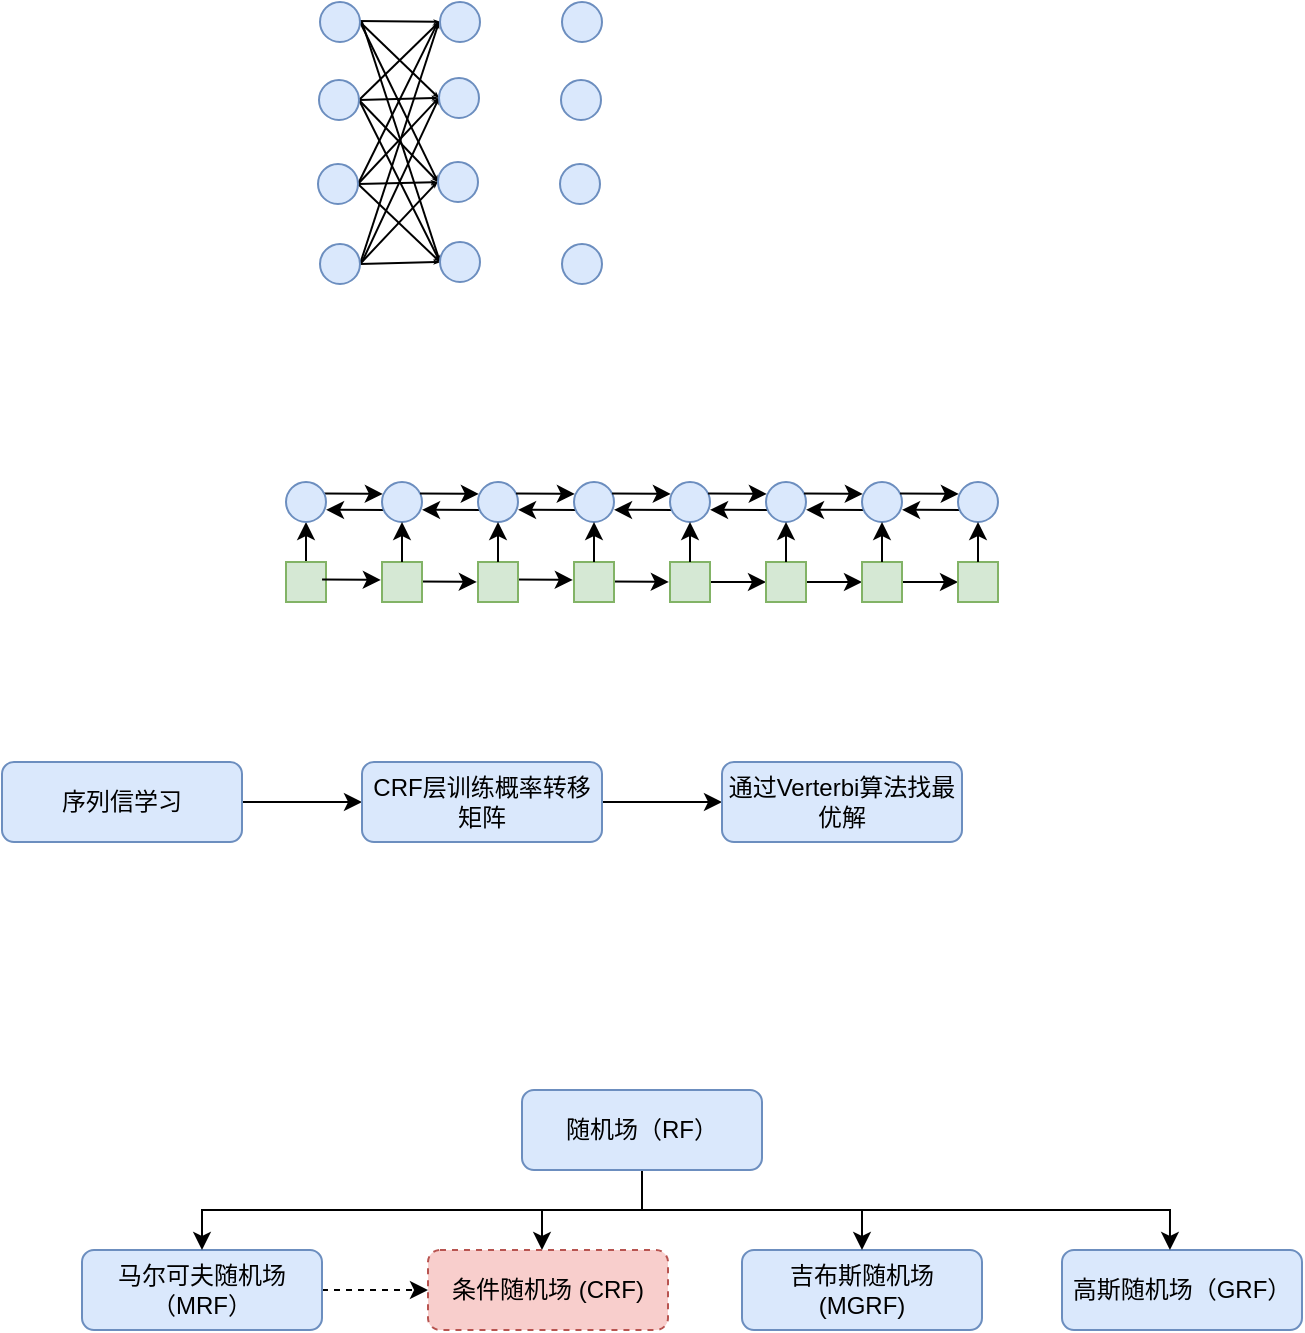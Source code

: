 <mxfile version="20.2.0" type="github">
  <diagram id="C5RBs43oDa-KdzZeNtuy" name="Page-1">
    <mxGraphModel dx="223" dy="176" grid="1" gridSize="10" guides="1" tooltips="1" connect="1" arrows="1" fold="1" page="1" pageScale="1" pageWidth="827" pageHeight="1169" math="0" shadow="0">
      <root>
        <mxCell id="WIyWlLk6GJQsqaUBKTNV-0" />
        <mxCell id="WIyWlLk6GJQsqaUBKTNV-1" parent="WIyWlLk6GJQsqaUBKTNV-0" />
        <mxCell id="3UVU82yU104C4QUGHICR-28" style="rounded=0;orthogonalLoop=1;jettySize=auto;html=1;exitX=1;exitY=0.5;exitDx=0;exitDy=0;endArrow=classicThin;endFill=0;startSize=3;endSize=0;entryX=0;entryY=0.5;entryDx=0;entryDy=0;" edge="1" parent="WIyWlLk6GJQsqaUBKTNV-1" source="3UVU82yU104C4QUGHICR-11" target="3UVU82yU104C4QUGHICR-12">
          <mxGeometry relative="1" as="geometry">
            <mxPoint x="298" y="131" as="sourcePoint" />
            <mxPoint x="330" y="160" as="targetPoint" />
          </mxGeometry>
        </mxCell>
        <mxCell id="3UVU82yU104C4QUGHICR-29" style="rounded=0;orthogonalLoop=1;jettySize=auto;html=1;exitX=1;exitY=0.5;exitDx=0;exitDy=0;entryX=-0.015;entryY=0.497;entryDx=0;entryDy=0;endArrow=classicThin;endFill=0;startSize=3;endSize=0;entryPerimeter=0;" edge="1" parent="WIyWlLk6GJQsqaUBKTNV-1" source="3UVU82yU104C4QUGHICR-11" target="3UVU82yU104C4QUGHICR-9">
          <mxGeometry relative="1" as="geometry">
            <mxPoint x="299" y="171" as="sourcePoint" />
            <mxPoint x="340" y="170" as="targetPoint" />
          </mxGeometry>
        </mxCell>
        <mxCell id="3UVU82yU104C4QUGHICR-30" style="rounded=0;orthogonalLoop=1;jettySize=auto;html=1;entryX=0;entryY=0.5;entryDx=0;entryDy=0;endArrow=classicThin;endFill=0;startSize=3;endSize=0;" edge="1" parent="WIyWlLk6GJQsqaUBKTNV-1" target="3UVU82yU104C4QUGHICR-6">
          <mxGeometry relative="1" as="geometry">
            <mxPoint x="290" y="160" as="sourcePoint" />
            <mxPoint x="338" y="130" as="targetPoint" />
          </mxGeometry>
        </mxCell>
        <mxCell id="3UVU82yU104C4QUGHICR-31" style="rounded=0;orthogonalLoop=1;jettySize=auto;html=1;exitX=1;exitY=0.5;exitDx=0;exitDy=0;endArrow=classicThin;endFill=0;startSize=3;endSize=0;" edge="1" parent="WIyWlLk6GJQsqaUBKTNV-1" source="3UVU82yU104C4QUGHICR-11">
          <mxGeometry relative="1" as="geometry">
            <mxPoint x="286.5" y="162" as="sourcePoint" />
            <mxPoint x="328.5" y="40" as="targetPoint" />
          </mxGeometry>
        </mxCell>
        <mxCell id="3UVU82yU104C4QUGHICR-27" style="rounded=0;orthogonalLoop=1;jettySize=auto;html=1;exitX=1;exitY=0.5;exitDx=0;exitDy=0;entryX=0;entryY=0.5;entryDx=0;entryDy=0;endArrow=classicThin;endFill=0;startSize=3;endSize=0;" edge="1" parent="WIyWlLk6GJQsqaUBKTNV-1" source="3UVU82yU104C4QUGHICR-8" target="3UVU82yU104C4QUGHICR-12">
          <mxGeometry relative="1" as="geometry">
            <mxPoint x="298.0" y="131.0" as="sourcePoint" />
            <mxPoint x="337.6" y="128.66" as="targetPoint" />
          </mxGeometry>
        </mxCell>
        <mxCell id="3UVU82yU104C4QUGHICR-26" style="rounded=0;orthogonalLoop=1;jettySize=auto;html=1;exitX=1;exitY=0.5;exitDx=0;exitDy=0;entryX=-0.019;entryY=0.504;entryDx=0;entryDy=0;entryPerimeter=0;endArrow=classicThin;endFill=0;startSize=3;endSize=0;" edge="1" parent="WIyWlLk6GJQsqaUBKTNV-1" source="3UVU82yU104C4QUGHICR-8" target="3UVU82yU104C4QUGHICR-9">
          <mxGeometry relative="1" as="geometry">
            <mxPoint x="298.0" y="131" as="sourcePoint" />
            <mxPoint x="338.04" y="86.48" as="targetPoint" />
          </mxGeometry>
        </mxCell>
        <mxCell id="3UVU82yU104C4QUGHICR-24" style="rounded=0;orthogonalLoop=1;jettySize=auto;html=1;exitX=1;exitY=0.5;exitDx=0;exitDy=0;endArrow=classicThin;endFill=0;startSize=3;endSize=0;" edge="1" parent="WIyWlLk6GJQsqaUBKTNV-1" source="3UVU82yU104C4QUGHICR-8">
          <mxGeometry relative="1" as="geometry">
            <mxPoint x="285.0" y="121" as="sourcePoint" />
            <mxPoint x="328" y="40" as="targetPoint" />
          </mxGeometry>
        </mxCell>
        <mxCell id="3UVU82yU104C4QUGHICR-25" style="rounded=0;orthogonalLoop=1;jettySize=auto;html=1;exitX=1;exitY=0.5;exitDx=0;exitDy=0;entryX=-0.013;entryY=0.502;entryDx=0;entryDy=0;endArrow=classicThin;endFill=0;startSize=3;endSize=0;entryPerimeter=0;" edge="1" parent="WIyWlLk6GJQsqaUBKTNV-1" source="3UVU82yU104C4QUGHICR-8" target="3UVU82yU104C4QUGHICR-6">
          <mxGeometry relative="1" as="geometry">
            <mxPoint x="298.0" y="131" as="sourcePoint" />
            <mxPoint x="339.0" y="50" as="targetPoint" />
          </mxGeometry>
        </mxCell>
        <mxCell id="3UVU82yU104C4QUGHICR-21" style="rounded=0;orthogonalLoop=1;jettySize=auto;html=1;exitX=1;exitY=0.5;exitDx=0;exitDy=0;entryX=0;entryY=0.5;entryDx=0;entryDy=0;endArrow=classicThin;endFill=0;startSize=3;endSize=0;" edge="1" parent="WIyWlLk6GJQsqaUBKTNV-1" source="3UVU82yU104C4QUGHICR-5" target="3UVU82yU104C4QUGHICR-9">
          <mxGeometry relative="1" as="geometry">
            <mxPoint x="298.5" y="89" as="sourcePoint" />
            <mxPoint x="330" y="120" as="targetPoint" />
          </mxGeometry>
        </mxCell>
        <mxCell id="3UVU82yU104C4QUGHICR-20" style="rounded=0;orthogonalLoop=1;jettySize=auto;html=1;exitX=1;exitY=0.5;exitDx=0;exitDy=0;entryX=-0.02;entryY=0.498;entryDx=0;entryDy=0;entryPerimeter=0;endArrow=classicThin;endFill=0;startSize=3;endSize=0;" edge="1" parent="WIyWlLk6GJQsqaUBKTNV-1" source="3UVU82yU104C4QUGHICR-5" target="3UVU82yU104C4QUGHICR-6">
          <mxGeometry relative="1" as="geometry">
            <mxPoint x="300" y="90" as="sourcePoint" />
            <mxPoint x="330" y="80" as="targetPoint" />
          </mxGeometry>
        </mxCell>
        <mxCell id="3UVU82yU104C4QUGHICR-19" style="rounded=0;orthogonalLoop=1;jettySize=auto;html=1;exitX=1;exitY=0.5;exitDx=0;exitDy=0;entryX=-0.027;entryY=0.504;entryDx=0;entryDy=0;entryPerimeter=0;endArrow=classicThin;endFill=0;startSize=3;endSize=0;" edge="1" parent="WIyWlLk6GJQsqaUBKTNV-1">
          <mxGeometry relative="1" as="geometry">
            <mxPoint x="288.5" y="79" as="sourcePoint" />
            <mxPoint x="328.46" y="40.08" as="targetPoint" />
          </mxGeometry>
        </mxCell>
        <mxCell id="3UVU82yU104C4QUGHICR-22" style="rounded=0;orthogonalLoop=1;jettySize=auto;html=1;entryX=0;entryY=0.5;entryDx=0;entryDy=0;endArrow=classicThin;endFill=0;startSize=3;endSize=0;exitX=1;exitY=0.5;exitDx=0;exitDy=0;" edge="1" parent="WIyWlLk6GJQsqaUBKTNV-1" source="3UVU82yU104C4QUGHICR-5" target="3UVU82yU104C4QUGHICR-12">
          <mxGeometry relative="1" as="geometry">
            <mxPoint x="290" y="80" as="sourcePoint" />
            <mxPoint x="347.7" y="98.16" as="targetPoint" />
            <Array as="points" />
          </mxGeometry>
        </mxCell>
        <mxCell id="3UVU82yU104C4QUGHICR-18" style="rounded=0;orthogonalLoop=1;jettySize=auto;html=1;endArrow=classicThin;endFill=0;startSize=3;endSize=0;" edge="1" parent="WIyWlLk6GJQsqaUBKTNV-1">
          <mxGeometry relative="1" as="geometry">
            <mxPoint x="290" y="40" as="sourcePoint" />
            <mxPoint x="329" y="160" as="targetPoint" />
          </mxGeometry>
        </mxCell>
        <mxCell id="3UVU82yU104C4QUGHICR-16" style="rounded=0;orthogonalLoop=1;jettySize=auto;html=1;exitX=1;exitY=0.5;exitDx=0;exitDy=0;entryX=0;entryY=0.5;entryDx=0;entryDy=0;endArrow=classicThin;endFill=0;startSize=3;endSize=0;" edge="1" parent="WIyWlLk6GJQsqaUBKTNV-1" source="3UVU82yU104C4QUGHICR-0" target="3UVU82yU104C4QUGHICR-6">
          <mxGeometry relative="1" as="geometry">
            <mxPoint x="299" y="50" as="sourcePoint" />
            <mxPoint x="339" y="50" as="targetPoint" />
          </mxGeometry>
        </mxCell>
        <mxCell id="3UVU82yU104C4QUGHICR-17" style="rounded=0;orthogonalLoop=1;jettySize=auto;html=1;entryX=0;entryY=0.5;entryDx=0;entryDy=0;exitX=1;exitY=0.5;exitDx=0;exitDy=0;endArrow=classicThin;endFill=0;startSize=3;endSize=0;" edge="1" parent="WIyWlLk6GJQsqaUBKTNV-1" source="3UVU82yU104C4QUGHICR-0" target="3UVU82yU104C4QUGHICR-9">
          <mxGeometry relative="1" as="geometry">
            <mxPoint x="290" y="40" as="sourcePoint" />
            <mxPoint x="338.5" y="88" as="targetPoint" />
          </mxGeometry>
        </mxCell>
        <mxCell id="gly3M6yBo6mkt92Qv2Da-63" value="" style="rounded=0;orthogonalLoop=1;jettySize=auto;html=1;exitX=0.951;exitY=0.286;exitDx=0;exitDy=0;exitPerimeter=0;endArrow=classic;endFill=1;entryX=0.021;entryY=0.297;entryDx=0;entryDy=0;entryPerimeter=0;" parent="WIyWlLk6GJQsqaUBKTNV-1" edge="1">
          <mxGeometry relative="1" as="geometry">
            <mxPoint x="414.02" y="319.72" as="sourcePoint" />
            <mxPoint x="443.42" y="319.94" as="targetPoint" />
          </mxGeometry>
        </mxCell>
        <mxCell id="gly3M6yBo6mkt92Qv2Da-64" value="" style="rounded=0;orthogonalLoop=1;jettySize=auto;html=1;exitX=0.951;exitY=0.286;exitDx=0;exitDy=0;exitPerimeter=0;endArrow=classic;endFill=1;entryX=0.021;entryY=0.297;entryDx=0;entryDy=0;entryPerimeter=0;" parent="WIyWlLk6GJQsqaUBKTNV-1" edge="1">
          <mxGeometry relative="1" as="geometry">
            <mxPoint x="366.02" y="318.72" as="sourcePoint" />
            <mxPoint x="395.42" y="318.94" as="targetPoint" />
          </mxGeometry>
        </mxCell>
        <mxCell id="gly3M6yBo6mkt92Qv2Da-61" value="" style="rounded=0;orthogonalLoop=1;jettySize=auto;html=1;exitX=0.951;exitY=0.286;exitDx=0;exitDy=0;exitPerimeter=0;endArrow=classic;endFill=1;entryX=0.021;entryY=0.297;entryDx=0;entryDy=0;entryPerimeter=0;" parent="WIyWlLk6GJQsqaUBKTNV-1" edge="1">
          <mxGeometry relative="1" as="geometry">
            <mxPoint x="318.02" y="319.72" as="sourcePoint" />
            <mxPoint x="347.42" y="319.94" as="targetPoint" />
          </mxGeometry>
        </mxCell>
        <mxCell id="gly3M6yBo6mkt92Qv2Da-28" value="" style="rounded=0;orthogonalLoop=1;jettySize=auto;html=1;exitX=0.029;exitY=0.702;exitDx=0;exitDy=0;exitPerimeter=0;entryX=1.001;entryY=0.695;entryDx=0;entryDy=0;entryPerimeter=0;" parent="WIyWlLk6GJQsqaUBKTNV-1" target="gly3M6yBo6mkt92Qv2Da-11" edge="1">
          <mxGeometry relative="1" as="geometry">
            <mxPoint x="301.58" y="284.04" as="sourcePoint" />
            <mxPoint x="280" y="284" as="targetPoint" />
          </mxGeometry>
        </mxCell>
        <mxCell id="gly3M6yBo6mkt92Qv2Da-27" value="" style="rounded=0;orthogonalLoop=1;jettySize=auto;html=1;exitX=0.951;exitY=0.286;exitDx=0;exitDy=0;exitPerimeter=0;endArrow=classic;endFill=1;entryX=0.021;entryY=0.297;entryDx=0;entryDy=0;entryPerimeter=0;" parent="WIyWlLk6GJQsqaUBKTNV-1" source="gly3M6yBo6mkt92Qv2Da-11" target="gly3M6yBo6mkt92Qv2Da-12" edge="1">
          <mxGeometry relative="1" as="geometry">
            <mxPoint x="280" y="276" as="sourcePoint" />
            <mxPoint x="300" y="276" as="targetPoint" />
          </mxGeometry>
        </mxCell>
        <mxCell id="SsMaSS-ixUV3Psy7raRa-2" value="" style="edgeStyle=orthogonalEdgeStyle;rounded=0;orthogonalLoop=1;jettySize=auto;html=1;" parent="WIyWlLk6GJQsqaUBKTNV-1" source="WIyWlLk6GJQsqaUBKTNV-3" target="SsMaSS-ixUV3Psy7raRa-0" edge="1">
          <mxGeometry relative="1" as="geometry" />
        </mxCell>
        <mxCell id="WIyWlLk6GJQsqaUBKTNV-3" value="序列信学习" style="rounded=1;whiteSpace=wrap;html=1;fontSize=12;glass=0;strokeWidth=1;shadow=0;fillColor=#dae8fc;strokeColor=#6c8ebf;" parent="WIyWlLk6GJQsqaUBKTNV-1" vertex="1">
          <mxGeometry x="110" y="410" width="120" height="40" as="geometry" />
        </mxCell>
        <mxCell id="SsMaSS-ixUV3Psy7raRa-3" value="" style="edgeStyle=orthogonalEdgeStyle;rounded=0;orthogonalLoop=1;jettySize=auto;html=1;" parent="WIyWlLk6GJQsqaUBKTNV-1" source="SsMaSS-ixUV3Psy7raRa-0" target="SsMaSS-ixUV3Psy7raRa-1" edge="1">
          <mxGeometry relative="1" as="geometry" />
        </mxCell>
        <mxCell id="SsMaSS-ixUV3Psy7raRa-0" value="CRF层训练概率转移矩阵" style="rounded=1;whiteSpace=wrap;html=1;fontSize=12;glass=0;strokeWidth=1;shadow=0;fillColor=#dae8fc;strokeColor=#6c8ebf;" parent="WIyWlLk6GJQsqaUBKTNV-1" vertex="1">
          <mxGeometry x="290" y="410" width="120" height="40" as="geometry" />
        </mxCell>
        <mxCell id="SsMaSS-ixUV3Psy7raRa-1" value="通过Verterbi算法找最优解" style="rounded=1;whiteSpace=wrap;html=1;fontSize=12;glass=0;strokeWidth=1;shadow=0;fillColor=#dae8fc;strokeColor=#6c8ebf;" parent="WIyWlLk6GJQsqaUBKTNV-1" vertex="1">
          <mxGeometry x="470" y="410" width="120" height="40" as="geometry" />
        </mxCell>
        <mxCell id="SsMaSS-ixUV3Psy7raRa-10" value="" style="edgeStyle=orthogonalEdgeStyle;rounded=0;orthogonalLoop=1;jettySize=auto;html=1;" parent="WIyWlLk6GJQsqaUBKTNV-1" source="SsMaSS-ixUV3Psy7raRa-4" edge="1">
          <mxGeometry relative="1" as="geometry">
            <mxPoint x="380" y="654" as="targetPoint" />
            <Array as="points">
              <mxPoint x="430" y="634" />
              <mxPoint x="380" y="634" />
            </Array>
          </mxGeometry>
        </mxCell>
        <mxCell id="SsMaSS-ixUV3Psy7raRa-4" value="随机场（RF）" style="rounded=1;whiteSpace=wrap;html=1;fontSize=12;glass=0;strokeWidth=1;shadow=0;fillColor=#dae8fc;strokeColor=#6c8ebf;" parent="WIyWlLk6GJQsqaUBKTNV-1" vertex="1">
          <mxGeometry x="370" y="574" width="120" height="40" as="geometry" />
        </mxCell>
        <mxCell id="SsMaSS-ixUV3Psy7raRa-20" value="" style="edgeStyle=none;rounded=0;orthogonalLoop=1;jettySize=auto;html=1;endFill=1;dashed=1;" parent="WIyWlLk6GJQsqaUBKTNV-1" source="SsMaSS-ixUV3Psy7raRa-5" target="SsMaSS-ixUV3Psy7raRa-18" edge="1">
          <mxGeometry relative="1" as="geometry">
            <Array as="points">
              <mxPoint x="300" y="674" />
            </Array>
          </mxGeometry>
        </mxCell>
        <mxCell id="SsMaSS-ixUV3Psy7raRa-5" value="马尔可夫随机场（MRF）" style="rounded=1;whiteSpace=wrap;html=1;fontSize=12;glass=0;strokeWidth=1;shadow=0;fillColor=#dae8fc;strokeColor=#6c8ebf;" parent="WIyWlLk6GJQsqaUBKTNV-1" vertex="1">
          <mxGeometry x="150" y="654" width="120" height="40" as="geometry" />
        </mxCell>
        <mxCell id="SsMaSS-ixUV3Psy7raRa-6" value="&lt;span style=&quot;text-align: left;&quot;&gt;吉布斯随机场 (MGRF)&lt;/span&gt;" style="rounded=1;whiteSpace=wrap;html=1;fontSize=12;glass=0;strokeWidth=1;shadow=0;fillColor=#dae8fc;strokeColor=#6c8ebf;" parent="WIyWlLk6GJQsqaUBKTNV-1" vertex="1">
          <mxGeometry x="480" y="654" width="120" height="40" as="geometry" />
        </mxCell>
        <mxCell id="SsMaSS-ixUV3Psy7raRa-9" value="&lt;span style=&quot;text-align: left;&quot;&gt;高斯随机场（GRF）&lt;/span&gt;" style="rounded=1;whiteSpace=wrap;html=1;fontSize=12;glass=0;strokeWidth=1;shadow=0;fillColor=#dae8fc;strokeColor=#6c8ebf;" parent="WIyWlLk6GJQsqaUBKTNV-1" vertex="1">
          <mxGeometry x="640" y="654" width="120" height="40" as="geometry" />
        </mxCell>
        <mxCell id="SsMaSS-ixUV3Psy7raRa-15" value="" style="edgeStyle=orthogonalEdgeStyle;rounded=0;orthogonalLoop=1;jettySize=auto;html=1;entryX=0.5;entryY=0;entryDx=0;entryDy=0;" parent="WIyWlLk6GJQsqaUBKTNV-1" target="SsMaSS-ixUV3Psy7raRa-5" edge="1">
          <mxGeometry relative="1" as="geometry">
            <mxPoint x="380" y="634" as="sourcePoint" />
            <mxPoint x="390.017" y="664" as="targetPoint" />
            <Array as="points">
              <mxPoint x="210" y="634" />
            </Array>
          </mxGeometry>
        </mxCell>
        <mxCell id="SsMaSS-ixUV3Psy7raRa-16" value="" style="edgeStyle=orthogonalEdgeStyle;rounded=0;orthogonalLoop=1;jettySize=auto;html=1;entryX=0.5;entryY=0;entryDx=0;entryDy=0;" parent="WIyWlLk6GJQsqaUBKTNV-1" edge="1">
          <mxGeometry relative="1" as="geometry">
            <mxPoint x="430" y="634" as="sourcePoint" />
            <mxPoint x="540" y="654" as="targetPoint" />
            <Array as="points">
              <mxPoint x="540" y="634" />
            </Array>
          </mxGeometry>
        </mxCell>
        <mxCell id="SsMaSS-ixUV3Psy7raRa-17" value="" style="edgeStyle=orthogonalEdgeStyle;rounded=0;orthogonalLoop=1;jettySize=auto;html=1;entryX=0.5;entryY=0;entryDx=0;entryDy=0;" parent="WIyWlLk6GJQsqaUBKTNV-1" edge="1">
          <mxGeometry relative="1" as="geometry">
            <mxPoint x="540" y="634" as="sourcePoint" />
            <mxPoint x="693.97" y="654" as="targetPoint" />
            <Array as="points">
              <mxPoint x="693.97" y="634" />
            </Array>
          </mxGeometry>
        </mxCell>
        <mxCell id="SsMaSS-ixUV3Psy7raRa-18" value="&lt;span style=&quot;text-align: left;&quot;&gt;条件随机场 (CRF)&lt;/span&gt;" style="rounded=1;whiteSpace=wrap;html=1;fontSize=12;glass=0;strokeWidth=1;shadow=0;fillColor=#f8cecc;strokeColor=#b85450;dashed=1;" parent="WIyWlLk6GJQsqaUBKTNV-1" vertex="1">
          <mxGeometry x="323" y="654" width="120" height="40" as="geometry" />
        </mxCell>
        <mxCell id="gly3M6yBo6mkt92Qv2Da-19" value="" style="edgeStyle=orthogonalEdgeStyle;rounded=0;orthogonalLoop=1;jettySize=auto;html=1;" parent="WIyWlLk6GJQsqaUBKTNV-1" source="gly3M6yBo6mkt92Qv2Da-3" edge="1">
          <mxGeometry relative="1" as="geometry">
            <mxPoint x="262" y="290" as="targetPoint" />
          </mxGeometry>
        </mxCell>
        <mxCell id="gly3M6yBo6mkt92Qv2Da-3" value="" style="whiteSpace=wrap;html=1;aspect=fixed;fillColor=#d5e8d4;strokeColor=#82b366;" parent="WIyWlLk6GJQsqaUBKTNV-1" vertex="1">
          <mxGeometry x="252" y="310" width="20" height="20" as="geometry" />
        </mxCell>
        <mxCell id="gly3M6yBo6mkt92Qv2Da-5" value="" style="whiteSpace=wrap;html=1;aspect=fixed;fillColor=#d5e8d4;strokeColor=#82b366;" parent="WIyWlLk6GJQsqaUBKTNV-1" vertex="1">
          <mxGeometry x="300" y="310" width="20" height="20" as="geometry" />
        </mxCell>
        <mxCell id="gly3M6yBo6mkt92Qv2Da-11" value="" style="ellipse;whiteSpace=wrap;html=1;aspect=fixed;fillColor=#dae8fc;strokeColor=#6c8ebf;" parent="WIyWlLk6GJQsqaUBKTNV-1" vertex="1">
          <mxGeometry x="252" y="270" width="20" height="20" as="geometry" />
        </mxCell>
        <mxCell id="gly3M6yBo6mkt92Qv2Da-12" value="" style="ellipse;whiteSpace=wrap;html=1;aspect=fixed;fillColor=#dae8fc;strokeColor=#6c8ebf;" parent="WIyWlLk6GJQsqaUBKTNV-1" vertex="1">
          <mxGeometry x="300" y="270" width="20" height="20" as="geometry" />
        </mxCell>
        <mxCell id="gly3M6yBo6mkt92Qv2Da-21" value="" style="edgeStyle=orthogonalEdgeStyle;rounded=0;orthogonalLoop=1;jettySize=auto;html=1;" parent="WIyWlLk6GJQsqaUBKTNV-1" edge="1">
          <mxGeometry relative="1" as="geometry">
            <mxPoint x="310" y="310" as="sourcePoint" />
            <mxPoint x="310" y="290" as="targetPoint" />
          </mxGeometry>
        </mxCell>
        <mxCell id="gly3M6yBo6mkt92Qv2Da-30" value="" style="rounded=0;orthogonalLoop=1;jettySize=auto;html=1;exitX=0.029;exitY=0.702;exitDx=0;exitDy=0;exitPerimeter=0;entryX=1.001;entryY=0.695;entryDx=0;entryDy=0;entryPerimeter=0;" parent="WIyWlLk6GJQsqaUBKTNV-1" edge="1">
          <mxGeometry relative="1" as="geometry">
            <mxPoint x="349.58" y="284.04" as="sourcePoint" />
            <mxPoint x="320.02" y="283.9" as="targetPoint" />
          </mxGeometry>
        </mxCell>
        <mxCell id="gly3M6yBo6mkt92Qv2Da-31" value="" style="rounded=0;orthogonalLoop=1;jettySize=auto;html=1;exitX=0.951;exitY=0.286;exitDx=0;exitDy=0;exitPerimeter=0;endArrow=classic;endFill=1;entryX=0.021;entryY=0.297;entryDx=0;entryDy=0;entryPerimeter=0;" parent="WIyWlLk6GJQsqaUBKTNV-1" target="gly3M6yBo6mkt92Qv2Da-33" edge="1">
          <mxGeometry relative="1" as="geometry">
            <mxPoint x="319.02" y="275.72" as="sourcePoint" />
            <mxPoint x="348" y="276" as="targetPoint" />
          </mxGeometry>
        </mxCell>
        <mxCell id="gly3M6yBo6mkt92Qv2Da-32" value="" style="whiteSpace=wrap;html=1;aspect=fixed;fillColor=#d5e8d4;strokeColor=#82b366;" parent="WIyWlLk6GJQsqaUBKTNV-1" vertex="1">
          <mxGeometry x="348" y="310" width="20" height="20" as="geometry" />
        </mxCell>
        <mxCell id="gly3M6yBo6mkt92Qv2Da-33" value="" style="ellipse;whiteSpace=wrap;html=1;aspect=fixed;fillColor=#dae8fc;strokeColor=#6c8ebf;" parent="WIyWlLk6GJQsqaUBKTNV-1" vertex="1">
          <mxGeometry x="348" y="270" width="20" height="20" as="geometry" />
        </mxCell>
        <mxCell id="gly3M6yBo6mkt92Qv2Da-34" value="" style="edgeStyle=orthogonalEdgeStyle;rounded=0;orthogonalLoop=1;jettySize=auto;html=1;" parent="WIyWlLk6GJQsqaUBKTNV-1" edge="1">
          <mxGeometry relative="1" as="geometry">
            <mxPoint x="358" y="310" as="sourcePoint" />
            <mxPoint x="358" y="290" as="targetPoint" />
          </mxGeometry>
        </mxCell>
        <mxCell id="gly3M6yBo6mkt92Qv2Da-35" value="" style="rounded=0;orthogonalLoop=1;jettySize=auto;html=1;exitX=0.029;exitY=0.702;exitDx=0;exitDy=0;exitPerimeter=0;entryX=1.001;entryY=0.695;entryDx=0;entryDy=0;entryPerimeter=0;" parent="WIyWlLk6GJQsqaUBKTNV-1" edge="1">
          <mxGeometry relative="1" as="geometry">
            <mxPoint x="397.58" y="284.04" as="sourcePoint" />
            <mxPoint x="368.02" y="283.9" as="targetPoint" />
          </mxGeometry>
        </mxCell>
        <mxCell id="gly3M6yBo6mkt92Qv2Da-36" value="" style="rounded=0;orthogonalLoop=1;jettySize=auto;html=1;exitX=0.951;exitY=0.286;exitDx=0;exitDy=0;exitPerimeter=0;endArrow=classic;endFill=1;entryX=0.021;entryY=0.297;entryDx=0;entryDy=0;entryPerimeter=0;" parent="WIyWlLk6GJQsqaUBKTNV-1" target="gly3M6yBo6mkt92Qv2Da-38" edge="1">
          <mxGeometry relative="1" as="geometry">
            <mxPoint x="367.02" y="275.72" as="sourcePoint" />
            <mxPoint x="396" y="276" as="targetPoint" />
          </mxGeometry>
        </mxCell>
        <mxCell id="gly3M6yBo6mkt92Qv2Da-37" value="" style="whiteSpace=wrap;html=1;aspect=fixed;fillColor=#d5e8d4;strokeColor=#82b366;" parent="WIyWlLk6GJQsqaUBKTNV-1" vertex="1">
          <mxGeometry x="396" y="310" width="20" height="20" as="geometry" />
        </mxCell>
        <mxCell id="gly3M6yBo6mkt92Qv2Da-38" value="" style="ellipse;whiteSpace=wrap;html=1;aspect=fixed;fillColor=#dae8fc;strokeColor=#6c8ebf;" parent="WIyWlLk6GJQsqaUBKTNV-1" vertex="1">
          <mxGeometry x="396" y="270" width="20" height="20" as="geometry" />
        </mxCell>
        <mxCell id="gly3M6yBo6mkt92Qv2Da-39" value="" style="edgeStyle=orthogonalEdgeStyle;rounded=0;orthogonalLoop=1;jettySize=auto;html=1;" parent="WIyWlLk6GJQsqaUBKTNV-1" edge="1">
          <mxGeometry relative="1" as="geometry">
            <mxPoint x="406" y="310" as="sourcePoint" />
            <mxPoint x="406" y="290" as="targetPoint" />
          </mxGeometry>
        </mxCell>
        <mxCell id="gly3M6yBo6mkt92Qv2Da-40" value="" style="rounded=0;orthogonalLoop=1;jettySize=auto;html=1;exitX=0.029;exitY=0.702;exitDx=0;exitDy=0;exitPerimeter=0;entryX=1.001;entryY=0.695;entryDx=0;entryDy=0;entryPerimeter=0;" parent="WIyWlLk6GJQsqaUBKTNV-1" edge="1">
          <mxGeometry relative="1" as="geometry">
            <mxPoint x="445.58" y="284.04" as="sourcePoint" />
            <mxPoint x="416.02" y="283.9" as="targetPoint" />
          </mxGeometry>
        </mxCell>
        <mxCell id="gly3M6yBo6mkt92Qv2Da-41" value="" style="rounded=0;orthogonalLoop=1;jettySize=auto;html=1;exitX=0.951;exitY=0.286;exitDx=0;exitDy=0;exitPerimeter=0;endArrow=classic;endFill=1;entryX=0.021;entryY=0.297;entryDx=0;entryDy=0;entryPerimeter=0;" parent="WIyWlLk6GJQsqaUBKTNV-1" target="gly3M6yBo6mkt92Qv2Da-43" edge="1">
          <mxGeometry relative="1" as="geometry">
            <mxPoint x="415.02" y="275.72" as="sourcePoint" />
            <mxPoint x="444" y="276" as="targetPoint" />
          </mxGeometry>
        </mxCell>
        <mxCell id="gly3M6yBo6mkt92Qv2Da-67" value="" style="edgeStyle=none;rounded=0;orthogonalLoop=1;jettySize=auto;html=1;endArrow=classic;endFill=1;entryX=0;entryY=0.5;entryDx=0;entryDy=0;" parent="WIyWlLk6GJQsqaUBKTNV-1" source="gly3M6yBo6mkt92Qv2Da-42" target="gly3M6yBo6mkt92Qv2Da-47" edge="1">
          <mxGeometry relative="1" as="geometry" />
        </mxCell>
        <mxCell id="gly3M6yBo6mkt92Qv2Da-42" value="" style="whiteSpace=wrap;html=1;aspect=fixed;fillColor=#d5e8d4;strokeColor=#82b366;" parent="WIyWlLk6GJQsqaUBKTNV-1" vertex="1">
          <mxGeometry x="444" y="310" width="20" height="20" as="geometry" />
        </mxCell>
        <mxCell id="gly3M6yBo6mkt92Qv2Da-43" value="" style="ellipse;whiteSpace=wrap;html=1;aspect=fixed;fillColor=#dae8fc;strokeColor=#6c8ebf;" parent="WIyWlLk6GJQsqaUBKTNV-1" vertex="1">
          <mxGeometry x="444" y="270" width="20" height="20" as="geometry" />
        </mxCell>
        <mxCell id="gly3M6yBo6mkt92Qv2Da-44" value="" style="edgeStyle=orthogonalEdgeStyle;rounded=0;orthogonalLoop=1;jettySize=auto;html=1;" parent="WIyWlLk6GJQsqaUBKTNV-1" edge="1">
          <mxGeometry relative="1" as="geometry">
            <mxPoint x="454" y="310" as="sourcePoint" />
            <mxPoint x="454" y="290" as="targetPoint" />
          </mxGeometry>
        </mxCell>
        <mxCell id="gly3M6yBo6mkt92Qv2Da-45" value="" style="rounded=0;orthogonalLoop=1;jettySize=auto;html=1;exitX=0.029;exitY=0.702;exitDx=0;exitDy=0;exitPerimeter=0;entryX=1.001;entryY=0.695;entryDx=0;entryDy=0;entryPerimeter=0;" parent="WIyWlLk6GJQsqaUBKTNV-1" edge="1">
          <mxGeometry relative="1" as="geometry">
            <mxPoint x="493.58" y="284.04" as="sourcePoint" />
            <mxPoint x="464.02" y="283.9" as="targetPoint" />
          </mxGeometry>
        </mxCell>
        <mxCell id="gly3M6yBo6mkt92Qv2Da-46" value="" style="rounded=0;orthogonalLoop=1;jettySize=auto;html=1;exitX=0.951;exitY=0.286;exitDx=0;exitDy=0;exitPerimeter=0;endArrow=classic;endFill=1;entryX=0.021;entryY=0.297;entryDx=0;entryDy=0;entryPerimeter=0;" parent="WIyWlLk6GJQsqaUBKTNV-1" target="gly3M6yBo6mkt92Qv2Da-48" edge="1">
          <mxGeometry relative="1" as="geometry">
            <mxPoint x="463.02" y="275.72" as="sourcePoint" />
            <mxPoint x="492" y="276" as="targetPoint" />
          </mxGeometry>
        </mxCell>
        <mxCell id="gly3M6yBo6mkt92Qv2Da-69" value="" style="edgeStyle=none;rounded=0;orthogonalLoop=1;jettySize=auto;html=1;endArrow=classic;endFill=1;entryX=0;entryY=0.5;entryDx=0;entryDy=0;" parent="WIyWlLk6GJQsqaUBKTNV-1" source="gly3M6yBo6mkt92Qv2Da-47" target="gly3M6yBo6mkt92Qv2Da-52" edge="1">
          <mxGeometry relative="1" as="geometry" />
        </mxCell>
        <mxCell id="gly3M6yBo6mkt92Qv2Da-47" value="" style="whiteSpace=wrap;html=1;aspect=fixed;fillColor=#d5e8d4;strokeColor=#82b366;" parent="WIyWlLk6GJQsqaUBKTNV-1" vertex="1">
          <mxGeometry x="492" y="310" width="20" height="20" as="geometry" />
        </mxCell>
        <mxCell id="gly3M6yBo6mkt92Qv2Da-48" value="" style="ellipse;whiteSpace=wrap;html=1;aspect=fixed;fillColor=#dae8fc;strokeColor=#6c8ebf;" parent="WIyWlLk6GJQsqaUBKTNV-1" vertex="1">
          <mxGeometry x="492" y="270" width="20" height="20" as="geometry" />
        </mxCell>
        <mxCell id="gly3M6yBo6mkt92Qv2Da-49" value="" style="edgeStyle=orthogonalEdgeStyle;rounded=0;orthogonalLoop=1;jettySize=auto;html=1;" parent="WIyWlLk6GJQsqaUBKTNV-1" edge="1">
          <mxGeometry relative="1" as="geometry">
            <mxPoint x="502" y="310" as="sourcePoint" />
            <mxPoint x="502" y="290" as="targetPoint" />
          </mxGeometry>
        </mxCell>
        <mxCell id="gly3M6yBo6mkt92Qv2Da-50" value="" style="rounded=0;orthogonalLoop=1;jettySize=auto;html=1;exitX=0.029;exitY=0.702;exitDx=0;exitDy=0;exitPerimeter=0;entryX=1.001;entryY=0.695;entryDx=0;entryDy=0;entryPerimeter=0;" parent="WIyWlLk6GJQsqaUBKTNV-1" edge="1">
          <mxGeometry relative="1" as="geometry">
            <mxPoint x="541.58" y="284.04" as="sourcePoint" />
            <mxPoint x="512.02" y="283.9" as="targetPoint" />
          </mxGeometry>
        </mxCell>
        <mxCell id="gly3M6yBo6mkt92Qv2Da-51" value="" style="rounded=0;orthogonalLoop=1;jettySize=auto;html=1;exitX=0.951;exitY=0.286;exitDx=0;exitDy=0;exitPerimeter=0;endArrow=classic;endFill=1;entryX=0.021;entryY=0.297;entryDx=0;entryDy=0;entryPerimeter=0;" parent="WIyWlLk6GJQsqaUBKTNV-1" target="gly3M6yBo6mkt92Qv2Da-53" edge="1">
          <mxGeometry relative="1" as="geometry">
            <mxPoint x="511.02" y="275.72" as="sourcePoint" />
            <mxPoint x="540" y="276" as="targetPoint" />
          </mxGeometry>
        </mxCell>
        <mxCell id="gly3M6yBo6mkt92Qv2Da-71" value="" style="edgeStyle=none;rounded=0;orthogonalLoop=1;jettySize=auto;html=1;endArrow=classic;endFill=1;entryX=0;entryY=0.5;entryDx=0;entryDy=0;" parent="WIyWlLk6GJQsqaUBKTNV-1" source="gly3M6yBo6mkt92Qv2Da-52" target="gly3M6yBo6mkt92Qv2Da-57" edge="1">
          <mxGeometry relative="1" as="geometry" />
        </mxCell>
        <mxCell id="gly3M6yBo6mkt92Qv2Da-52" value="" style="whiteSpace=wrap;html=1;aspect=fixed;fillColor=#d5e8d4;strokeColor=#82b366;" parent="WIyWlLk6GJQsqaUBKTNV-1" vertex="1">
          <mxGeometry x="540" y="310" width="20" height="20" as="geometry" />
        </mxCell>
        <mxCell id="gly3M6yBo6mkt92Qv2Da-53" value="" style="ellipse;whiteSpace=wrap;html=1;aspect=fixed;fillColor=#dae8fc;strokeColor=#6c8ebf;" parent="WIyWlLk6GJQsqaUBKTNV-1" vertex="1">
          <mxGeometry x="540" y="270" width="20" height="20" as="geometry" />
        </mxCell>
        <mxCell id="gly3M6yBo6mkt92Qv2Da-54" value="" style="edgeStyle=orthogonalEdgeStyle;rounded=0;orthogonalLoop=1;jettySize=auto;html=1;" parent="WIyWlLk6GJQsqaUBKTNV-1" edge="1">
          <mxGeometry relative="1" as="geometry">
            <mxPoint x="550" y="310" as="sourcePoint" />
            <mxPoint x="550" y="290" as="targetPoint" />
          </mxGeometry>
        </mxCell>
        <mxCell id="gly3M6yBo6mkt92Qv2Da-55" value="" style="rounded=0;orthogonalLoop=1;jettySize=auto;html=1;exitX=0.029;exitY=0.702;exitDx=0;exitDy=0;exitPerimeter=0;entryX=1.001;entryY=0.695;entryDx=0;entryDy=0;entryPerimeter=0;" parent="WIyWlLk6GJQsqaUBKTNV-1" edge="1">
          <mxGeometry relative="1" as="geometry">
            <mxPoint x="589.58" y="284.04" as="sourcePoint" />
            <mxPoint x="560.02" y="283.9" as="targetPoint" />
          </mxGeometry>
        </mxCell>
        <mxCell id="gly3M6yBo6mkt92Qv2Da-56" value="" style="rounded=0;orthogonalLoop=1;jettySize=auto;html=1;exitX=0.951;exitY=0.286;exitDx=0;exitDy=0;exitPerimeter=0;endArrow=classic;endFill=1;entryX=0.021;entryY=0.297;entryDx=0;entryDy=0;entryPerimeter=0;" parent="WIyWlLk6GJQsqaUBKTNV-1" target="gly3M6yBo6mkt92Qv2Da-58" edge="1">
          <mxGeometry relative="1" as="geometry">
            <mxPoint x="559.02" y="275.72" as="sourcePoint" />
            <mxPoint x="588" y="276" as="targetPoint" />
          </mxGeometry>
        </mxCell>
        <mxCell id="gly3M6yBo6mkt92Qv2Da-57" value="" style="whiteSpace=wrap;html=1;aspect=fixed;fillColor=#d5e8d4;strokeColor=#82b366;" parent="WIyWlLk6GJQsqaUBKTNV-1" vertex="1">
          <mxGeometry x="588" y="310" width="20" height="20" as="geometry" />
        </mxCell>
        <mxCell id="gly3M6yBo6mkt92Qv2Da-58" value="" style="ellipse;whiteSpace=wrap;html=1;aspect=fixed;fillColor=#dae8fc;strokeColor=#6c8ebf;" parent="WIyWlLk6GJQsqaUBKTNV-1" vertex="1">
          <mxGeometry x="588" y="270" width="20" height="20" as="geometry" />
        </mxCell>
        <mxCell id="gly3M6yBo6mkt92Qv2Da-59" value="" style="edgeStyle=orthogonalEdgeStyle;rounded=0;orthogonalLoop=1;jettySize=auto;html=1;" parent="WIyWlLk6GJQsqaUBKTNV-1" edge="1">
          <mxGeometry relative="1" as="geometry">
            <mxPoint x="598" y="310" as="sourcePoint" />
            <mxPoint x="598" y="290" as="targetPoint" />
          </mxGeometry>
        </mxCell>
        <mxCell id="gly3M6yBo6mkt92Qv2Da-60" value="" style="rounded=0;orthogonalLoop=1;jettySize=auto;html=1;exitX=0.951;exitY=0.286;exitDx=0;exitDy=0;exitPerimeter=0;endArrow=classic;endFill=1;entryX=0.021;entryY=0.297;entryDx=0;entryDy=0;entryPerimeter=0;" parent="WIyWlLk6GJQsqaUBKTNV-1" edge="1">
          <mxGeometry relative="1" as="geometry">
            <mxPoint x="270.02" y="318.72" as="sourcePoint" />
            <mxPoint x="299.42" y="318.94" as="targetPoint" />
          </mxGeometry>
        </mxCell>
        <mxCell id="3UVU82yU104C4QUGHICR-15" style="rounded=0;orthogonalLoop=1;jettySize=auto;html=1;exitX=1;exitY=0.476;exitDx=0;exitDy=0;entryX=0;entryY=0.5;entryDx=0;entryDy=0;endArrow=classicThin;endFill=0;jumpSize=3;startSize=3;endSize=0;exitPerimeter=0;" edge="1" parent="WIyWlLk6GJQsqaUBKTNV-1">
          <mxGeometry relative="1" as="geometry">
            <mxPoint x="288" y="39.52" as="sourcePoint" />
            <mxPoint x="329.0" y="39.94" as="targetPoint" />
          </mxGeometry>
        </mxCell>
        <mxCell id="3UVU82yU104C4QUGHICR-0" value="" style="ellipse;whiteSpace=wrap;html=1;aspect=fixed;fillColor=#dae8fc;strokeColor=#6c8ebf;" vertex="1" parent="WIyWlLk6GJQsqaUBKTNV-1">
          <mxGeometry x="269" y="30" width="20" height="20" as="geometry" />
        </mxCell>
        <mxCell id="3UVU82yU104C4QUGHICR-1" value="" style="ellipse;whiteSpace=wrap;html=1;aspect=fixed;fillColor=#dae8fc;strokeColor=#6c8ebf;" vertex="1" parent="WIyWlLk6GJQsqaUBKTNV-1">
          <mxGeometry x="329" y="30" width="20" height="20" as="geometry" />
        </mxCell>
        <mxCell id="3UVU82yU104C4QUGHICR-2" value="" style="ellipse;whiteSpace=wrap;html=1;aspect=fixed;fillColor=#dae8fc;strokeColor=#6c8ebf;" vertex="1" parent="WIyWlLk6GJQsqaUBKTNV-1">
          <mxGeometry x="390" y="30" width="20" height="20" as="geometry" />
        </mxCell>
        <mxCell id="3UVU82yU104C4QUGHICR-5" value="" style="ellipse;whiteSpace=wrap;html=1;aspect=fixed;fillColor=#dae8fc;strokeColor=#6c8ebf;" vertex="1" parent="WIyWlLk6GJQsqaUBKTNV-1">
          <mxGeometry x="268.5" y="69" width="20" height="20" as="geometry" />
        </mxCell>
        <mxCell id="3UVU82yU104C4QUGHICR-6" value="" style="ellipse;whiteSpace=wrap;html=1;aspect=fixed;fillColor=#dae8fc;strokeColor=#6c8ebf;" vertex="1" parent="WIyWlLk6GJQsqaUBKTNV-1">
          <mxGeometry x="328.5" y="68" width="20" height="20" as="geometry" />
        </mxCell>
        <mxCell id="3UVU82yU104C4QUGHICR-7" value="" style="ellipse;whiteSpace=wrap;html=1;aspect=fixed;fillColor=#dae8fc;strokeColor=#6c8ebf;" vertex="1" parent="WIyWlLk6GJQsqaUBKTNV-1">
          <mxGeometry x="389.5" y="69" width="20" height="20" as="geometry" />
        </mxCell>
        <mxCell id="3UVU82yU104C4QUGHICR-8" value="" style="ellipse;whiteSpace=wrap;html=1;aspect=fixed;fillColor=#dae8fc;strokeColor=#6c8ebf;" vertex="1" parent="WIyWlLk6GJQsqaUBKTNV-1">
          <mxGeometry x="268" y="111" width="20" height="20" as="geometry" />
        </mxCell>
        <mxCell id="3UVU82yU104C4QUGHICR-9" value="" style="ellipse;whiteSpace=wrap;html=1;aspect=fixed;fillColor=#dae8fc;strokeColor=#6c8ebf;" vertex="1" parent="WIyWlLk6GJQsqaUBKTNV-1">
          <mxGeometry x="328" y="110" width="20" height="20" as="geometry" />
        </mxCell>
        <mxCell id="3UVU82yU104C4QUGHICR-10" value="" style="ellipse;whiteSpace=wrap;html=1;aspect=fixed;fillColor=#dae8fc;strokeColor=#6c8ebf;" vertex="1" parent="WIyWlLk6GJQsqaUBKTNV-1">
          <mxGeometry x="389" y="111" width="20" height="20" as="geometry" />
        </mxCell>
        <mxCell id="3UVU82yU104C4QUGHICR-11" value="" style="ellipse;whiteSpace=wrap;html=1;aspect=fixed;fillColor=#dae8fc;strokeColor=#6c8ebf;" vertex="1" parent="WIyWlLk6GJQsqaUBKTNV-1">
          <mxGeometry x="269" y="151" width="20" height="20" as="geometry" />
        </mxCell>
        <mxCell id="3UVU82yU104C4QUGHICR-12" value="" style="ellipse;whiteSpace=wrap;html=1;aspect=fixed;fillColor=#dae8fc;strokeColor=#6c8ebf;" vertex="1" parent="WIyWlLk6GJQsqaUBKTNV-1">
          <mxGeometry x="329" y="150" width="20" height="20" as="geometry" />
        </mxCell>
        <mxCell id="3UVU82yU104C4QUGHICR-13" value="" style="ellipse;whiteSpace=wrap;html=1;aspect=fixed;fillColor=#dae8fc;strokeColor=#6c8ebf;" vertex="1" parent="WIyWlLk6GJQsqaUBKTNV-1">
          <mxGeometry x="390" y="151" width="20" height="20" as="geometry" />
        </mxCell>
        <mxCell id="3UVU82yU104C4QUGHICR-23" style="edgeStyle=none;rounded=0;orthogonalLoop=1;jettySize=auto;html=1;exitX=0;exitY=0.5;exitDx=0;exitDy=0;entryX=-0.002;entryY=0.452;entryDx=0;entryDy=0;entryPerimeter=0;" edge="1" parent="WIyWlLk6GJQsqaUBKTNV-1" source="3UVU82yU104C4QUGHICR-9" target="3UVU82yU104C4QUGHICR-9">
          <mxGeometry relative="1" as="geometry" />
        </mxCell>
      </root>
    </mxGraphModel>
  </diagram>
</mxfile>
